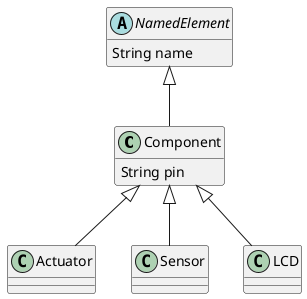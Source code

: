 @startuml
Component <|-- Actuator
Component <|-- Sensor
Component <|-- LCD

NamedElement <|-- Component

abstract class NamedElement{
  String name
}
class Component {
  String pin
}

hide Component methods
hide NamedElement methods

@enduml